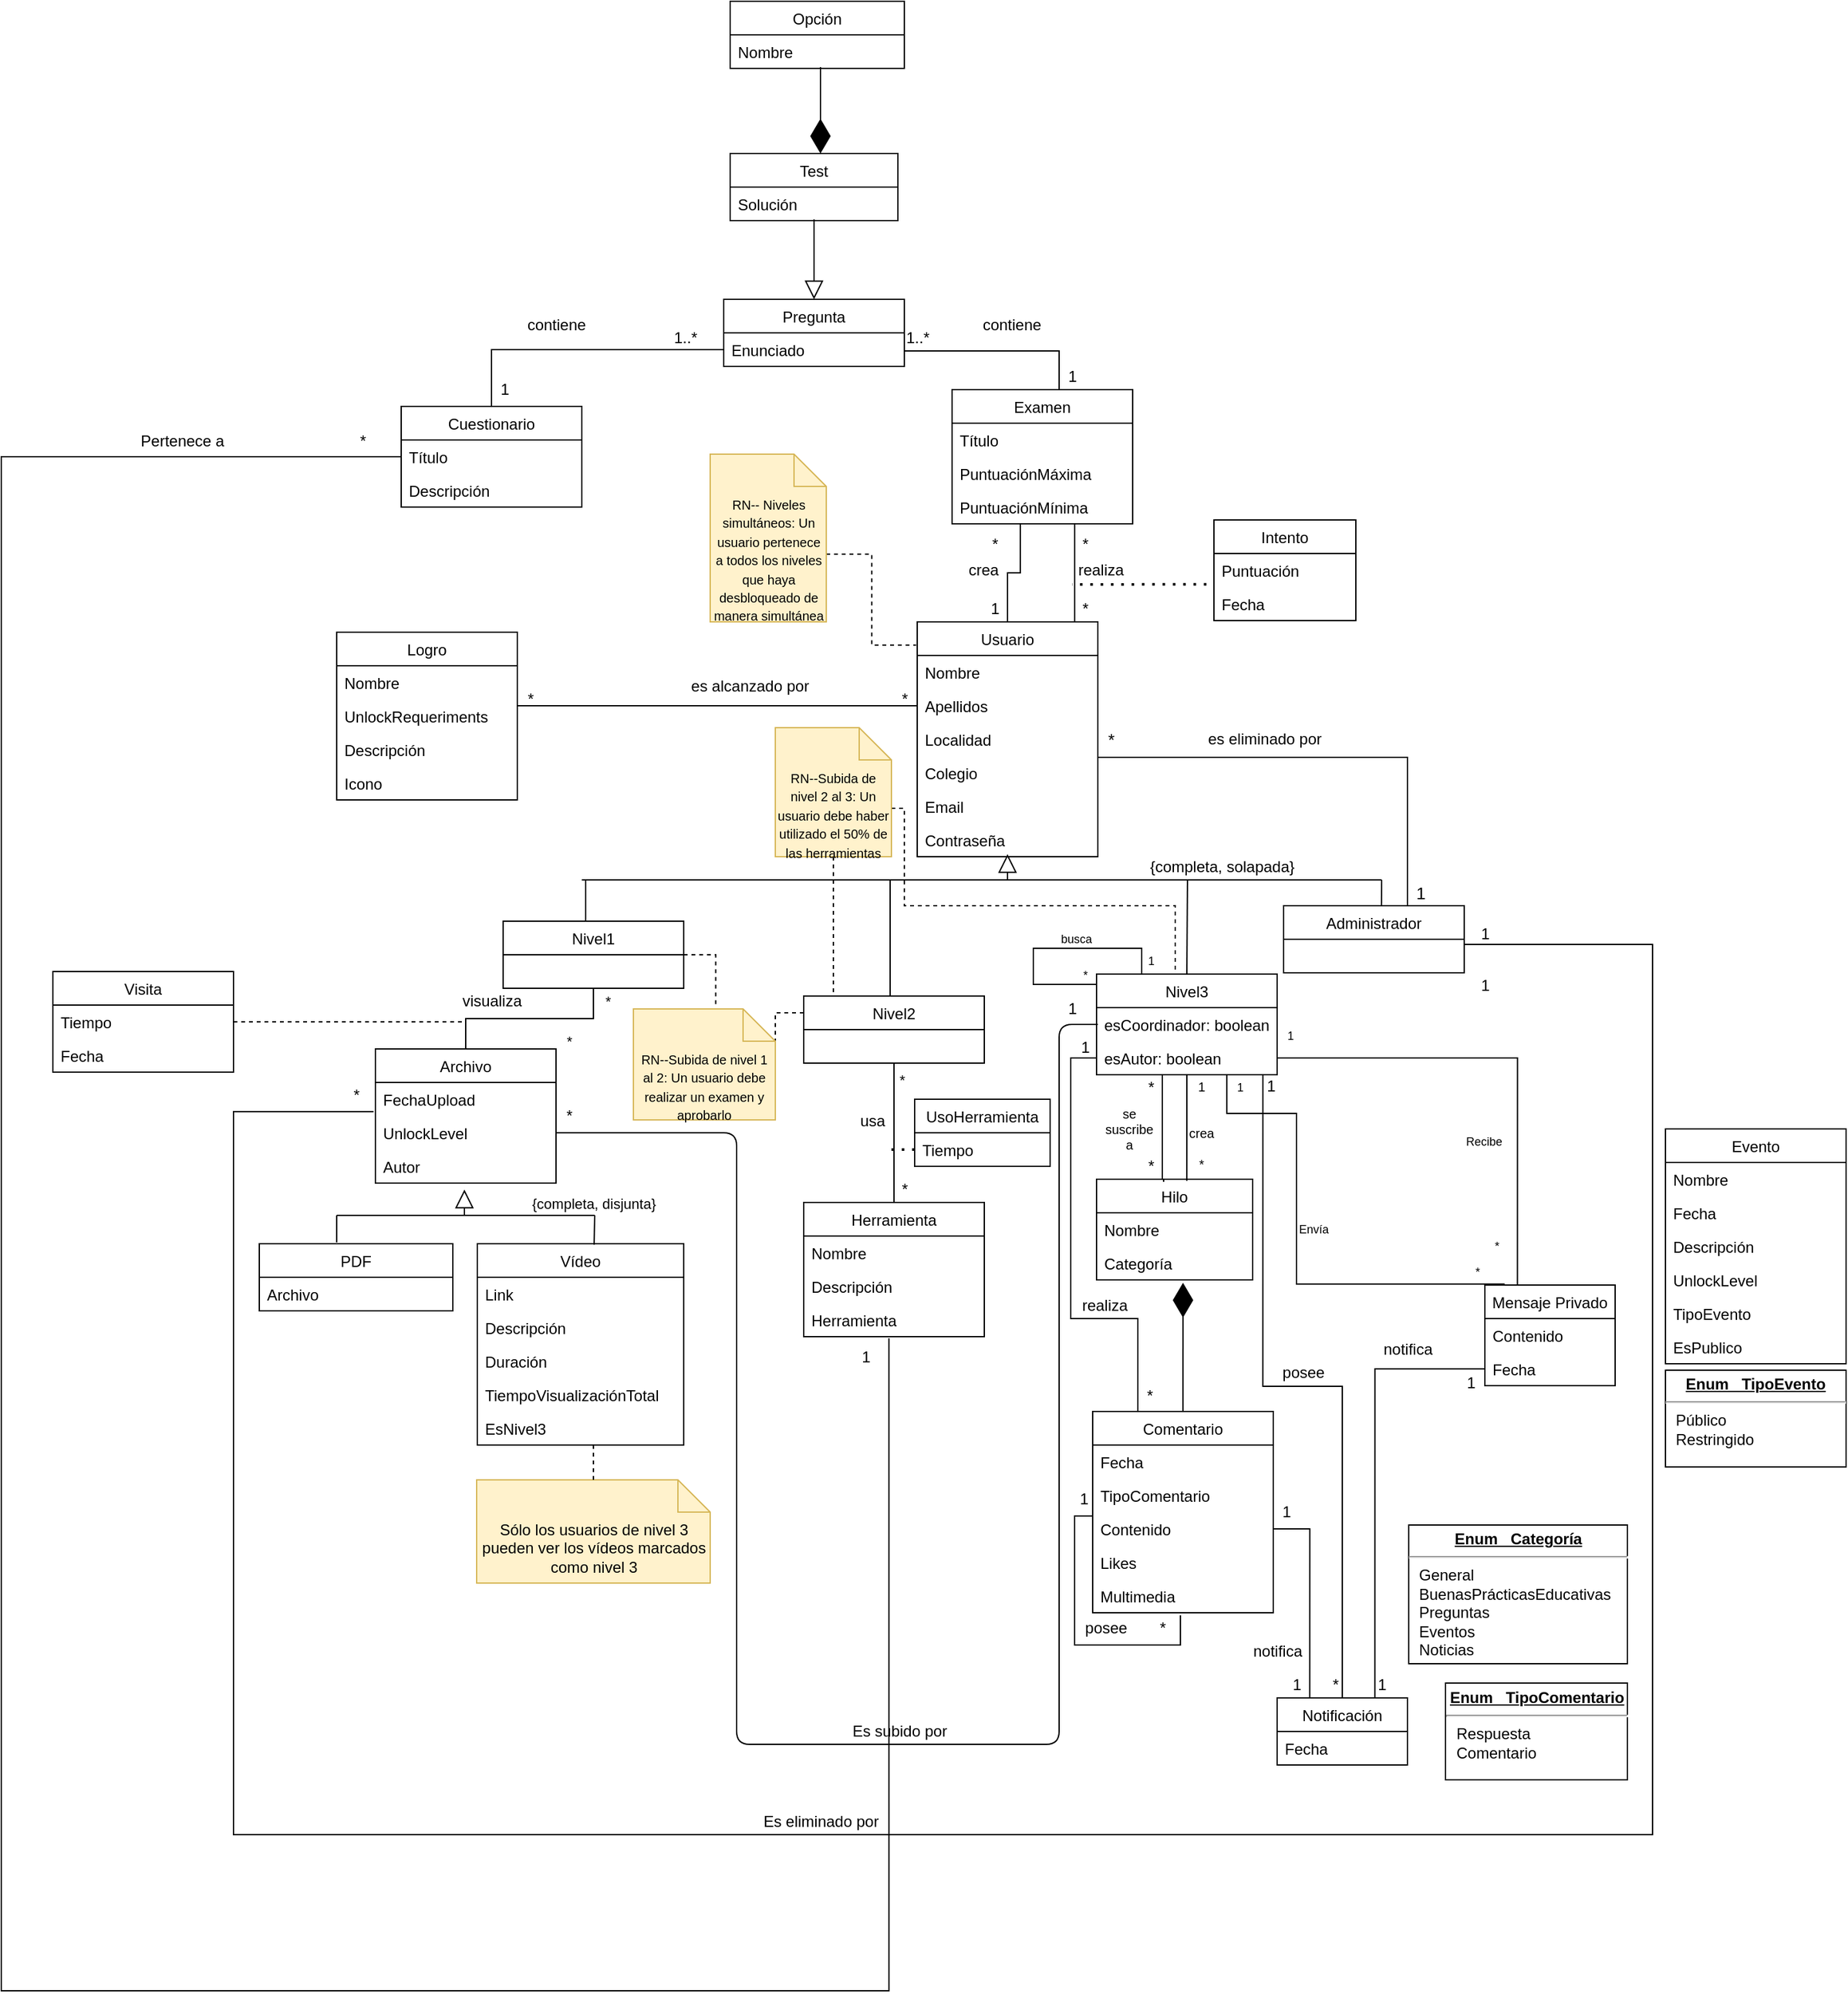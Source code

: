 <mxfile version="13.10.6" type="device" pages="2"><diagram id="NPRUOryit4CZUZ8ujwZD" name="Page-1"><mxGraphModel dx="1617" dy="1659" grid="1" gridSize="10" guides="1" tooltips="1" connect="1" arrows="1" fold="1" page="1" pageScale="1" pageWidth="827" pageHeight="1169" math="0" shadow="0"><root><mxCell id="0"/><mxCell id="1" parent="0"/><mxCell id="HAwCsRzmnG5At8Q9Lq3o-103" style="edgeStyle=orthogonalEdgeStyle;rounded=0;orthogonalLoop=1;jettySize=auto;html=1;entryX=0.679;entryY=1.011;entryDx=0;entryDy=0;entryPerimeter=0;endArrow=none;endFill=0;" parent="1" source="HAwCsRzmnG5At8Q9Lq3o-1" target="HAwCsRzmnG5At8Q9Lq3o-31" edge="1"><mxGeometry relative="1" as="geometry"><Array as="points"><mxPoint x="212" y="270"/><mxPoint x="212" y="270"/></Array></mxGeometry></mxCell><mxCell id="HAwCsRzmnG5At8Q9Lq3o-123" style="edgeStyle=orthogonalEdgeStyle;rounded=0;orthogonalLoop=1;jettySize=auto;html=1;entryX=0.378;entryY=0.995;entryDx=0;entryDy=0;entryPerimeter=0;endArrow=none;endFill=0;" parent="1" source="HAwCsRzmnG5At8Q9Lq3o-1" target="HAwCsRzmnG5At8Q9Lq3o-31" edge="1"><mxGeometry relative="1" as="geometry"/></mxCell><mxCell id="HAwCsRzmnG5At8Q9Lq3o-1" value="Usuario" style="swimlane;fontStyle=0;childLayout=stackLayout;horizontal=1;startSize=26;fillColor=none;horizontalStack=0;resizeParent=1;resizeParentMax=0;resizeLast=0;collapsible=1;marginBottom=0;" parent="1" vertex="1"><mxGeometry x="90" y="270" width="140" height="182" as="geometry"/></mxCell><mxCell id="HAwCsRzmnG5At8Q9Lq3o-2" value="Nombre" style="text;strokeColor=none;fillColor=none;align=left;verticalAlign=top;spacingLeft=4;spacingRight=4;overflow=hidden;rotatable=0;points=[[0,0.5],[1,0.5]];portConstraint=eastwest;" parent="HAwCsRzmnG5At8Q9Lq3o-1" vertex="1"><mxGeometry y="26" width="140" height="26" as="geometry"/></mxCell><mxCell id="HAwCsRzmnG5At8Q9Lq3o-3" value="Apellidos" style="text;strokeColor=none;fillColor=none;align=left;verticalAlign=top;spacingLeft=4;spacingRight=4;overflow=hidden;rotatable=0;points=[[0,0.5],[1,0.5]];portConstraint=eastwest;" parent="HAwCsRzmnG5At8Q9Lq3o-1" vertex="1"><mxGeometry y="52" width="140" height="26" as="geometry"/></mxCell><mxCell id="HAwCsRzmnG5At8Q9Lq3o-4" value="Localidad" style="text;strokeColor=none;fillColor=none;align=left;verticalAlign=top;spacingLeft=4;spacingRight=4;overflow=hidden;rotatable=0;points=[[0,0.5],[1,0.5]];portConstraint=eastwest;" parent="HAwCsRzmnG5At8Q9Lq3o-1" vertex="1"><mxGeometry y="78" width="140" height="26" as="geometry"/></mxCell><mxCell id="HAwCsRzmnG5At8Q9Lq3o-33" value="Colegio" style="text;strokeColor=none;fillColor=none;align=left;verticalAlign=top;spacingLeft=4;spacingRight=4;overflow=hidden;rotatable=0;points=[[0,0.5],[1,0.5]];portConstraint=eastwest;" parent="HAwCsRzmnG5At8Q9Lq3o-1" vertex="1"><mxGeometry y="104" width="140" height="26" as="geometry"/></mxCell><mxCell id="OVoRlJXjBz-Goxrx0esR-1" value="Email" style="text;strokeColor=none;fillColor=none;align=left;verticalAlign=top;spacingLeft=4;spacingRight=4;overflow=hidden;rotatable=0;points=[[0,0.5],[1,0.5]];portConstraint=eastwest;" parent="HAwCsRzmnG5At8Q9Lq3o-1" vertex="1"><mxGeometry y="130" width="140" height="26" as="geometry"/></mxCell><mxCell id="OVoRlJXjBz-Goxrx0esR-2" value="Contraseña" style="text;strokeColor=none;fillColor=none;align=left;verticalAlign=top;spacingLeft=4;spacingRight=4;overflow=hidden;rotatable=0;points=[[0,0.5],[1,0.5]];portConstraint=eastwest;" parent="HAwCsRzmnG5At8Q9Lq3o-1" vertex="1"><mxGeometry y="156" width="140" height="26" as="geometry"/></mxCell><mxCell id="HAwCsRzmnG5At8Q9Lq3o-5" value="PDF" style="swimlane;fontStyle=0;childLayout=stackLayout;horizontal=1;startSize=26;fillColor=none;horizontalStack=0;resizeParent=1;resizeParentMax=0;resizeLast=0;collapsible=1;marginBottom=0;" parent="1" vertex="1"><mxGeometry x="-420" y="752" width="150" height="52" as="geometry"/></mxCell><mxCell id="HAwCsRzmnG5At8Q9Lq3o-6" value="Archivo" style="text;strokeColor=none;fillColor=none;align=left;verticalAlign=top;spacingLeft=4;spacingRight=4;overflow=hidden;rotatable=0;points=[[0,0.5],[1,0.5]];portConstraint=eastwest;" parent="HAwCsRzmnG5At8Q9Lq3o-5" vertex="1"><mxGeometry y="26" width="150" height="26" as="geometry"/></mxCell><mxCell id="HAwCsRzmnG5At8Q9Lq3o-9" value="Vídeo" style="swimlane;fontStyle=0;childLayout=stackLayout;horizontal=1;startSize=26;fillColor=none;horizontalStack=0;resizeParent=1;resizeParentMax=0;resizeLast=0;collapsible=1;marginBottom=0;" parent="1" vertex="1"><mxGeometry x="-251" y="752" width="160" height="156" as="geometry"><mxRectangle x="370" y="210" width="60" height="26" as="alternateBounds"/></mxGeometry></mxCell><mxCell id="HAwCsRzmnG5At8Q9Lq3o-10" value="Link" style="text;strokeColor=none;fillColor=none;align=left;verticalAlign=top;spacingLeft=4;spacingRight=4;overflow=hidden;rotatable=0;points=[[0,0.5],[1,0.5]];portConstraint=eastwest;" parent="HAwCsRzmnG5At8Q9Lq3o-9" vertex="1"><mxGeometry y="26" width="160" height="26" as="geometry"/></mxCell><mxCell id="HAwCsRzmnG5At8Q9Lq3o-38" value="Descripción" style="text;strokeColor=none;fillColor=none;align=left;verticalAlign=top;spacingLeft=4;spacingRight=4;overflow=hidden;rotatable=0;points=[[0,0.5],[1,0.5]];portConstraint=eastwest;" parent="HAwCsRzmnG5At8Q9Lq3o-9" vertex="1"><mxGeometry y="52" width="160" height="26" as="geometry"/></mxCell><mxCell id="HAwCsRzmnG5At8Q9Lq3o-39" value="Duración" style="text;strokeColor=none;fillColor=none;align=left;verticalAlign=top;spacingLeft=4;spacingRight=4;overflow=hidden;rotatable=0;points=[[0,0.5],[1,0.5]];portConstraint=eastwest;" parent="HAwCsRzmnG5At8Q9Lq3o-9" vertex="1"><mxGeometry y="78" width="160" height="26" as="geometry"/></mxCell><mxCell id="HAwCsRzmnG5At8Q9Lq3o-41" value="TiempoVisualizaciónTotal" style="text;strokeColor=none;fillColor=none;align=left;verticalAlign=top;spacingLeft=4;spacingRight=4;overflow=hidden;rotatable=0;points=[[0,0.5],[1,0.5]];portConstraint=eastwest;" parent="HAwCsRzmnG5At8Q9Lq3o-9" vertex="1"><mxGeometry y="104" width="160" height="26" as="geometry"/></mxCell><mxCell id="HGvDHs405SnKZL4kM6b5-61" value="EsNivel3" style="text;strokeColor=none;fillColor=none;align=left;verticalAlign=top;spacingLeft=4;spacingRight=4;overflow=hidden;rotatable=0;points=[[0,0.5],[1,0.5]];portConstraint=eastwest;" parent="HAwCsRzmnG5At8Q9Lq3o-9" vertex="1"><mxGeometry y="130" width="160" height="26" as="geometry"/></mxCell><mxCell id="HGvDHs405SnKZL4kM6b5-21" style="edgeStyle=orthogonalEdgeStyle;rounded=0;orthogonalLoop=1;jettySize=auto;html=1;endArrow=none;endFill=0;" parent="1" source="HAwCsRzmnG5At8Q9Lq3o-13" edge="1"><mxGeometry relative="1" as="geometry"><mxPoint x="200" y="90" as="targetPoint"/><Array as="points"><mxPoint x="200" y="60"/></Array></mxGeometry></mxCell><mxCell id="HAwCsRzmnG5At8Q9Lq3o-13" value="Pregunta" style="swimlane;fontStyle=0;childLayout=stackLayout;horizontal=1;startSize=26;fillColor=none;horizontalStack=0;resizeParent=1;resizeParentMax=0;resizeLast=0;collapsible=1;marginBottom=0;" parent="1" vertex="1"><mxGeometry x="-60" y="20" width="140" height="52" as="geometry"/></mxCell><mxCell id="HAwCsRzmnG5At8Q9Lq3o-14" value="Enunciado" style="text;strokeColor=none;fillColor=none;align=left;verticalAlign=top;spacingLeft=4;spacingRight=4;overflow=hidden;rotatable=0;points=[[0,0.5],[1,0.5]];portConstraint=eastwest;" parent="HAwCsRzmnG5At8Q9Lq3o-13" vertex="1"><mxGeometry y="26" width="140" height="26" as="geometry"/></mxCell><mxCell id="HAwCsRzmnG5At8Q9Lq3o-17" value="Hilo" style="swimlane;fontStyle=0;childLayout=stackLayout;horizontal=1;startSize=26;horizontalStack=0;resizeParent=1;resizeParentMax=0;resizeLast=0;collapsible=1;marginBottom=0;fillColor=none;" parent="1" vertex="1"><mxGeometry x="229" y="702" width="121" height="78" as="geometry"/></mxCell><mxCell id="HAwCsRzmnG5At8Q9Lq3o-18" value="Nombre" style="text;strokeColor=none;fillColor=none;align=left;verticalAlign=top;spacingLeft=4;spacingRight=4;overflow=hidden;rotatable=0;points=[[0,0.5],[1,0.5]];portConstraint=eastwest;" parent="HAwCsRzmnG5At8Q9Lq3o-17" vertex="1"><mxGeometry y="26" width="121" height="26" as="geometry"/></mxCell><mxCell id="HGvDHs405SnKZL4kM6b5-51" value="Categoría&#10;" style="text;strokeColor=none;fillColor=none;align=left;verticalAlign=top;spacingLeft=4;spacingRight=4;overflow=hidden;rotatable=0;points=[[0,0.5],[1,0.5]];portConstraint=eastwest;" parent="HAwCsRzmnG5At8Q9Lq3o-17" vertex="1"><mxGeometry y="52" width="121" height="26" as="geometry"/></mxCell><mxCell id="HAwCsRzmnG5At8Q9Lq3o-25" value="Comentario" style="swimlane;fontStyle=0;childLayout=stackLayout;horizontal=1;startSize=26;fillColor=none;horizontalStack=0;resizeParent=1;resizeParentMax=0;resizeLast=0;collapsible=1;marginBottom=0;" parent="1" vertex="1"><mxGeometry x="226" y="882" width="140" height="156" as="geometry"/></mxCell><mxCell id="HAwCsRzmnG5At8Q9Lq3o-26" value="Fecha" style="text;strokeColor=none;fillColor=none;align=left;verticalAlign=top;spacingLeft=4;spacingRight=4;overflow=hidden;rotatable=0;points=[[0,0.5],[1,0.5]];portConstraint=eastwest;" parent="HAwCsRzmnG5At8Q9Lq3o-25" vertex="1"><mxGeometry y="26" width="140" height="26" as="geometry"/></mxCell><mxCell id="HAwCsRzmnG5At8Q9Lq3o-27" value="TipoComentario" style="text;strokeColor=none;fillColor=none;align=left;verticalAlign=top;spacingLeft=4;spacingRight=4;overflow=hidden;rotatable=0;points=[[0,0.5],[1,0.5]];portConstraint=eastwest;" parent="HAwCsRzmnG5At8Q9Lq3o-25" vertex="1"><mxGeometry y="52" width="140" height="26" as="geometry"/></mxCell><mxCell id="HAwCsRzmnG5At8Q9Lq3o-28" value="Contenido" style="text;strokeColor=none;fillColor=none;align=left;verticalAlign=top;spacingLeft=4;spacingRight=4;overflow=hidden;rotatable=0;points=[[0,0.5],[1,0.5]];portConstraint=eastwest;" parent="HAwCsRzmnG5At8Q9Lq3o-25" vertex="1"><mxGeometry y="78" width="140" height="26" as="geometry"/></mxCell><mxCell id="HAwCsRzmnG5At8Q9Lq3o-44" value="Likes" style="text;strokeColor=none;fillColor=none;align=left;verticalAlign=top;spacingLeft=4;spacingRight=4;overflow=hidden;rotatable=0;points=[[0,0.5],[1,0.5]];portConstraint=eastwest;" parent="HAwCsRzmnG5At8Q9Lq3o-25" vertex="1"><mxGeometry y="104" width="140" height="26" as="geometry"/></mxCell><mxCell id="HGvDHs405SnKZL4kM6b5-1" style="edgeStyle=orthogonalEdgeStyle;rounded=0;orthogonalLoop=1;jettySize=auto;html=1;exitX=0;exitY=0.5;exitDx=0;exitDy=0;endArrow=none;endFill=0;" parent="HAwCsRzmnG5At8Q9Lq3o-25" source="HAwCsRzmnG5At8Q9Lq3o-27" edge="1"><mxGeometry relative="1" as="geometry"><mxPoint x="68" y="158" as="targetPoint"/><Array as="points"><mxPoint y="81"/><mxPoint x="-14" y="81"/><mxPoint x="-14" y="181"/><mxPoint x="68" y="181"/></Array></mxGeometry></mxCell><mxCell id="HGvDHs405SnKZL4kM6b5-57" value="Multimedia" style="text;strokeColor=none;fillColor=none;align=left;verticalAlign=top;spacingLeft=4;spacingRight=4;overflow=hidden;rotatable=0;points=[[0,0.5],[1,0.5]];portConstraint=eastwest;" parent="HAwCsRzmnG5At8Q9Lq3o-25" vertex="1"><mxGeometry y="130" width="140" height="26" as="geometry"/></mxCell><mxCell id="HAwCsRzmnG5At8Q9Lq3o-29" value="Examen" style="swimlane;fontStyle=0;childLayout=stackLayout;horizontal=1;startSize=26;fillColor=none;horizontalStack=0;resizeParent=1;resizeParentMax=0;resizeLast=0;collapsible=1;marginBottom=0;" parent="1" vertex="1"><mxGeometry x="117" y="90" width="140" height="104" as="geometry"/></mxCell><mxCell id="HAwCsRzmnG5At8Q9Lq3o-46" value="Título" style="text;strokeColor=none;fillColor=none;align=left;verticalAlign=top;spacingLeft=4;spacingRight=4;overflow=hidden;rotatable=0;points=[[0,0.5],[1,0.5]];portConstraint=eastwest;" parent="HAwCsRzmnG5At8Q9Lq3o-29" vertex="1"><mxGeometry y="26" width="140" height="26" as="geometry"/></mxCell><mxCell id="HAwCsRzmnG5At8Q9Lq3o-30" value="PuntuaciónMáxima" style="text;strokeColor=none;fillColor=none;align=left;verticalAlign=top;spacingLeft=4;spacingRight=4;overflow=hidden;rotatable=0;points=[[0,0.5],[1,0.5]];portConstraint=eastwest;" parent="HAwCsRzmnG5At8Q9Lq3o-29" vertex="1"><mxGeometry y="52" width="140" height="26" as="geometry"/></mxCell><mxCell id="HAwCsRzmnG5At8Q9Lq3o-31" value="PuntuaciónMínima" style="text;strokeColor=none;fillColor=none;align=left;verticalAlign=top;spacingLeft=4;spacingRight=4;overflow=hidden;rotatable=0;points=[[0,0.5],[1,0.5]];portConstraint=eastwest;" parent="HAwCsRzmnG5At8Q9Lq3o-29" vertex="1"><mxGeometry y="78" width="140" height="26" as="geometry"/></mxCell><mxCell id="oahnnhhMwVlarxf-Fwli-42" style="edgeStyle=orthogonalEdgeStyle;rounded=0;orthogonalLoop=1;jettySize=auto;html=1;startArrow=none;startFill=0;endArrow=none;endFill=0;fontSize=11;dashed=1;" parent="1" source="HAwCsRzmnG5At8Q9Lq3o-70" edge="1"><mxGeometry relative="1" as="geometry"><mxPoint x="-260.0" y="580" as="targetPoint"/></mxGeometry></mxCell><mxCell id="HAwCsRzmnG5At8Q9Lq3o-70" value="Visita" style="swimlane;fontStyle=0;childLayout=stackLayout;horizontal=1;startSize=26;fillColor=none;horizontalStack=0;resizeParent=1;resizeParentMax=0;resizeLast=0;collapsible=1;marginBottom=0;" parent="1" vertex="1"><mxGeometry x="-580" y="541" width="140" height="78" as="geometry"/></mxCell><mxCell id="HAwCsRzmnG5At8Q9Lq3o-71" value="Tiempo" style="text;strokeColor=none;fillColor=none;align=left;verticalAlign=top;spacingLeft=4;spacingRight=4;overflow=hidden;rotatable=0;points=[[0,0.5],[1,0.5]];portConstraint=eastwest;" parent="HAwCsRzmnG5At8Q9Lq3o-70" vertex="1"><mxGeometry y="26" width="140" height="26" as="geometry"/></mxCell><mxCell id="HAwCsRzmnG5At8Q9Lq3o-72" value="Fecha" style="text;strokeColor=none;fillColor=none;align=left;verticalAlign=top;spacingLeft=4;spacingRight=4;overflow=hidden;rotatable=0;points=[[0,0.5],[1,0.5]];portConstraint=eastwest;" parent="HAwCsRzmnG5At8Q9Lq3o-70" vertex="1"><mxGeometry y="52" width="140" height="26" as="geometry"/></mxCell><mxCell id="HAwCsRzmnG5At8Q9Lq3o-121" value="realiza" style="text;html=1;align=center;verticalAlign=middle;resizable=0;points=[];autosize=1;" parent="1" vertex="1"><mxGeometry x="207" y="220" width="50" height="20" as="geometry"/></mxCell><mxCell id="HAwCsRzmnG5At8Q9Lq3o-124" value="crea" style="text;html=1;align=center;verticalAlign=middle;resizable=0;points=[];autosize=1;" parent="1" vertex="1"><mxGeometry x="120.5" y="220" width="40" height="20" as="geometry"/></mxCell><mxCell id="HAwCsRzmnG5At8Q9Lq3o-125" value="*" style="text;html=1;align=center;verticalAlign=middle;resizable=0;points=[];autosize=1;" parent="1" vertex="1"><mxGeometry x="140" y="200" width="20" height="20" as="geometry"/></mxCell><mxCell id="HAwCsRzmnG5At8Q9Lq3o-127" value="*" style="text;html=1;align=center;verticalAlign=middle;resizable=0;points=[];autosize=1;" parent="1" vertex="1"><mxGeometry x="210" y="200" width="20" height="20" as="geometry"/></mxCell><mxCell id="HAwCsRzmnG5At8Q9Lq3o-128" value="*" style="text;html=1;align=center;verticalAlign=middle;resizable=0;points=[];autosize=1;" parent="1" vertex="1"><mxGeometry x="210" y="250" width="20" height="20" as="geometry"/></mxCell><mxCell id="HAwCsRzmnG5At8Q9Lq3o-129" value="" style="endArrow=none;dashed=1;html=1;dashPattern=1 3;strokeWidth=2;exitX=-0.053;exitY=-0.082;exitDx=0;exitDy=0;exitPerimeter=0;" parent="1" source="HAwCsRzmnG5At8Q9Lq3o-132" edge="1"><mxGeometry width="50" height="50" relative="1" as="geometry"><mxPoint x="220" y="250" as="sourcePoint"/><mxPoint x="210" y="241" as="targetPoint"/></mxGeometry></mxCell><mxCell id="HAwCsRzmnG5At8Q9Lq3o-130" value="Intento" style="swimlane;fontStyle=0;childLayout=stackLayout;horizontal=1;startSize=26;fillColor=none;horizontalStack=0;resizeParent=1;resizeParentMax=0;resizeLast=0;collapsible=1;marginBottom=0;" parent="1" vertex="1"><mxGeometry x="320" y="191" width="110" height="78" as="geometry"/></mxCell><mxCell id="HAwCsRzmnG5At8Q9Lq3o-131" value="Puntuación" style="text;strokeColor=none;fillColor=none;align=left;verticalAlign=top;spacingLeft=4;spacingRight=4;overflow=hidden;rotatable=0;points=[[0,0.5],[1,0.5]];portConstraint=eastwest;" parent="HAwCsRzmnG5At8Q9Lq3o-130" vertex="1"><mxGeometry y="26" width="110" height="26" as="geometry"/></mxCell><mxCell id="HAwCsRzmnG5At8Q9Lq3o-132" value="Fecha" style="text;strokeColor=none;fillColor=none;align=left;verticalAlign=top;spacingLeft=4;spacingRight=4;overflow=hidden;rotatable=0;points=[[0,0.5],[1,0.5]];portConstraint=eastwest;" parent="HAwCsRzmnG5At8Q9Lq3o-130" vertex="1"><mxGeometry y="52" width="110" height="26" as="geometry"/></mxCell><mxCell id="HAwCsRzmnG5At8Q9Lq3o-142" value="&lt;p style=&quot;margin: 0px ; margin-top: 4px ; text-align: center ; text-decoration: underline&quot;&gt;&lt;b&gt;Enum&amp;nbsp; &amp;nbsp;TipoComentario&lt;/b&gt;&lt;/p&gt;&lt;hr&gt;&lt;p style=&quot;margin: 0px ; margin-left: 8px&quot;&gt;Respuesta&lt;br&gt;Comentario&lt;br&gt;&lt;/p&gt;" style="verticalAlign=top;align=left;overflow=fill;fontSize=12;fontFamily=Helvetica;html=1;" parent="1" vertex="1"><mxGeometry x="499.5" y="1092.5" width="141" height="75" as="geometry"/></mxCell><mxCell id="nP3SbV2Lm87X_TbmoG6O-54" style="edgeStyle=orthogonalEdgeStyle;rounded=0;orthogonalLoop=1;jettySize=auto;html=1;entryX=0;entryY=0.5;entryDx=0;entryDy=0;startArrow=none;startFill=0;endArrow=none;endFill=0;" parent="1" source="HAwCsRzmnG5At8Q9Lq3o-148" target="HAwCsRzmnG5At8Q9Lq3o-3" edge="1"><mxGeometry relative="1" as="geometry"><Array as="points"><mxPoint x="-160" y="335"/><mxPoint x="-160" y="335"/></Array></mxGeometry></mxCell><mxCell id="HAwCsRzmnG5At8Q9Lq3o-148" value="Logro" style="swimlane;fontStyle=0;childLayout=stackLayout;horizontal=1;startSize=26;fillColor=none;horizontalStack=0;resizeParent=1;resizeParentMax=0;resizeLast=0;collapsible=1;marginBottom=0;" parent="1" vertex="1"><mxGeometry x="-360" y="278" width="140" height="130" as="geometry"/></mxCell><mxCell id="HAwCsRzmnG5At8Q9Lq3o-149" value="Nombre" style="text;strokeColor=none;fillColor=none;align=left;verticalAlign=top;spacingLeft=4;spacingRight=4;overflow=hidden;rotatable=0;points=[[0,0.5],[1,0.5]];portConstraint=eastwest;" parent="HAwCsRzmnG5At8Q9Lq3o-148" vertex="1"><mxGeometry y="26" width="140" height="26" as="geometry"/></mxCell><mxCell id="HAwCsRzmnG5At8Q9Lq3o-150" value="UnlockRequeriments" style="text;strokeColor=none;fillColor=none;align=left;verticalAlign=top;spacingLeft=4;spacingRight=4;overflow=hidden;rotatable=0;points=[[0,0.5],[1,0.5]];portConstraint=eastwest;" parent="HAwCsRzmnG5At8Q9Lq3o-148" vertex="1"><mxGeometry y="52" width="140" height="26" as="geometry"/></mxCell><mxCell id="HAwCsRzmnG5At8Q9Lq3o-151" value="Descripción" style="text;strokeColor=none;fillColor=none;align=left;verticalAlign=top;spacingLeft=4;spacingRight=4;overflow=hidden;rotatable=0;points=[[0,0.5],[1,0.5]];portConstraint=eastwest;" parent="HAwCsRzmnG5At8Q9Lq3o-148" vertex="1"><mxGeometry y="78" width="140" height="26" as="geometry"/></mxCell><mxCell id="HAwCsRzmnG5At8Q9Lq3o-152" value="Icono" style="text;strokeColor=none;fillColor=none;align=left;verticalAlign=top;spacingLeft=4;spacingRight=4;overflow=hidden;rotatable=0;points=[[0,0.5],[1,0.5]];portConstraint=eastwest;" parent="HAwCsRzmnG5At8Q9Lq3o-148" vertex="1"><mxGeometry y="104" width="140" height="26" as="geometry"/></mxCell><mxCell id="nP3SbV2Lm87X_TbmoG6O-50" style="edgeStyle=orthogonalEdgeStyle;rounded=0;orthogonalLoop=1;jettySize=auto;html=1;exitX=0.5;exitY=1;exitDx=0;exitDy=0;startArrow=none;startFill=0;endArrow=none;endFill=0;" parent="1" source="nP3SbV2Lm87X_TbmoG6O-13" edge="1"><mxGeometry relative="1" as="geometry"><mxPoint x="281" y="704" as="targetPoint"/><Array as="points"><mxPoint x="280" y="621"/><mxPoint x="280" y="702"/><mxPoint x="281" y="702"/></Array></mxGeometry></mxCell><mxCell id="oahnnhhMwVlarxf-Fwli-10" style="edgeStyle=orthogonalEdgeStyle;rounded=0;orthogonalLoop=1;jettySize=auto;html=1;startArrow=none;startFill=0;entryX=0.152;entryY=-0.01;entryDx=0;entryDy=0;entryPerimeter=0;endArrow=none;endFill=0;" parent="1" source="nP3SbV2Lm87X_TbmoG6O-13" target="oahnnhhMwVlarxf-Fwli-4" edge="1"><mxGeometry relative="1" as="geometry"><mxPoint x="370" y="830" as="targetPoint"/><Array as="points"><mxPoint x="330" y="651"/><mxPoint x="384" y="651"/></Array></mxGeometry></mxCell><mxCell id="oahnnhhMwVlarxf-Fwli-19" style="edgeStyle=orthogonalEdgeStyle;rounded=0;orthogonalLoop=1;jettySize=auto;html=1;exitX=0.25;exitY=0;exitDx=0;exitDy=0;startArrow=none;startFill=0;endArrow=none;endFill=0;fontSize=9;" parent="1" source="nP3SbV2Lm87X_TbmoG6O-13" target="nP3SbV2Lm87X_TbmoG6O-13" edge="1"><mxGeometry relative="1" as="geometry"><mxPoint x="190" y="560" as="targetPoint"/><Array as="points"><mxPoint x="264" y="523"/><mxPoint x="180" y="523"/><mxPoint x="180" y="551"/></Array></mxGeometry></mxCell><mxCell id="oahnnhhMwVlarxf-Fwli-23" style="edgeStyle=orthogonalEdgeStyle;rounded=0;orthogonalLoop=1;jettySize=auto;html=1;entryX=0.578;entryY=0.016;entryDx=0;entryDy=0;entryPerimeter=0;startArrow=none;startFill=0;endArrow=none;endFill=0;fontSize=10;" parent="1" source="nP3SbV2Lm87X_TbmoG6O-13" target="HAwCsRzmnG5At8Q9Lq3o-17" edge="1"><mxGeometry relative="1" as="geometry"/></mxCell><mxCell id="nP3SbV2Lm87X_TbmoG6O-13" value="Nivel3" style="swimlane;fontStyle=0;childLayout=stackLayout;horizontal=1;startSize=26;fillColor=none;horizontalStack=0;resizeParent=1;resizeParentMax=0;resizeLast=0;collapsible=1;marginBottom=0;" parent="1" vertex="1"><mxGeometry x="229" y="543" width="140" height="78" as="geometry"/></mxCell><mxCell id="nP3SbV2Lm87X_TbmoG6O-53" value="esCoordinador: boolean" style="text;strokeColor=none;fillColor=none;align=left;verticalAlign=top;spacingLeft=4;spacingRight=4;overflow=hidden;rotatable=0;points=[[0,0.5],[1,0.5]];portConstraint=eastwest;" parent="nP3SbV2Lm87X_TbmoG6O-13" vertex="1"><mxGeometry y="26" width="140" height="26" as="geometry"/></mxCell><mxCell id="384uaaL_V9VqnJbxcpKX-2" value="esAutor: boolean" style="text;strokeColor=none;fillColor=none;align=left;verticalAlign=top;spacingLeft=4;spacingRight=4;overflow=hidden;rotatable=0;points=[[0,0.5],[1,0.5]];portConstraint=eastwest;" parent="nP3SbV2Lm87X_TbmoG6O-13" vertex="1"><mxGeometry y="52" width="140" height="26" as="geometry"/></mxCell><mxCell id="nP3SbV2Lm87X_TbmoG6O-107" style="edgeStyle=orthogonalEdgeStyle;rounded=0;orthogonalLoop=1;jettySize=auto;html=1;startArrow=none;startFill=0;endArrow=none;endFill=0;entryX=1;entryY=0.5;entryDx=0;entryDy=0;" parent="1" source="nP3SbV2Lm87X_TbmoG6O-17" target="HAwCsRzmnG5At8Q9Lq3o-3" edge="1"><mxGeometry relative="1" as="geometry"><mxPoint x="530" y="330" as="targetPoint"/><Array as="points"><mxPoint x="470" y="375"/></Array></mxGeometry></mxCell><mxCell id="nP3SbV2Lm87X_TbmoG6O-110" value="*" style="edgeLabel;html=1;align=center;verticalAlign=middle;resizable=0;points=[];fontSize=13;" parent="nP3SbV2Lm87X_TbmoG6O-107" vertex="1" connectable="0"><mxGeometry x="0.904" y="-14" relative="1" as="geometry"><mxPoint x="-4" y="7" as="offset"/></mxGeometry></mxCell><mxCell id="OVoRlJXjBz-Goxrx0esR-15" style="edgeStyle=orthogonalEdgeStyle;rounded=0;orthogonalLoop=1;jettySize=auto;html=1;exitX=1;exitY=0.75;exitDx=0;exitDy=0;endArrow=none;endFill=0;entryX=-0.01;entryY=-0.129;entryDx=0;entryDy=0;entryPerimeter=0;" parent="1" source="nP3SbV2Lm87X_TbmoG6O-17" target="oahnnhhMwVlarxf-Fwli-29" edge="1"><mxGeometry relative="1" as="geometry"><mxPoint x="-460" y="650" as="targetPoint"/><Array as="points"><mxPoint x="514" y="520"/><mxPoint x="660" y="520"/><mxPoint x="660" y="1210"/><mxPoint x="-440" y="1210"/><mxPoint x="-440" y="650"/></Array></mxGeometry></mxCell><mxCell id="nP3SbV2Lm87X_TbmoG6O-17" value="Administrador" style="swimlane;fontStyle=0;childLayout=stackLayout;horizontal=1;startSize=26;fillColor=none;horizontalStack=0;resizeParent=1;resizeParentMax=0;resizeLast=0;collapsible=1;marginBottom=0;" parent="1" vertex="1"><mxGeometry x="374" y="490" width="140" height="52" as="geometry"/></mxCell><mxCell id="HAwCsRzmnG5At8Q9Lq3o-89" value="Evento" style="swimlane;fontStyle=0;childLayout=stackLayout;horizontal=1;startSize=26;fillColor=none;horizontalStack=0;resizeParent=1;resizeParentMax=0;resizeLast=0;collapsible=1;marginBottom=0;" parent="1" vertex="1"><mxGeometry x="670" y="663" width="140" height="182" as="geometry"/></mxCell><mxCell id="HAwCsRzmnG5At8Q9Lq3o-90" value="Nombre" style="text;strokeColor=none;fillColor=none;align=left;verticalAlign=top;spacingLeft=4;spacingRight=4;overflow=hidden;rotatable=0;points=[[0,0.5],[1,0.5]];portConstraint=eastwest;" parent="HAwCsRzmnG5At8Q9Lq3o-89" vertex="1"><mxGeometry y="26" width="140" height="26" as="geometry"/></mxCell><mxCell id="HAwCsRzmnG5At8Q9Lq3o-91" value="Fecha" style="text;strokeColor=none;fillColor=none;align=left;verticalAlign=top;spacingLeft=4;spacingRight=4;overflow=hidden;rotatable=0;points=[[0,0.5],[1,0.5]];portConstraint=eastwest;" parent="HAwCsRzmnG5At8Q9Lq3o-89" vertex="1"><mxGeometry y="52" width="140" height="26" as="geometry"/></mxCell><mxCell id="HAwCsRzmnG5At8Q9Lq3o-94" value="Descripción" style="text;strokeColor=none;fillColor=none;align=left;verticalAlign=top;spacingLeft=4;spacingRight=4;overflow=hidden;rotatable=0;points=[[0,0.5],[1,0.5]];portConstraint=eastwest;" parent="HAwCsRzmnG5At8Q9Lq3o-89" vertex="1"><mxGeometry y="78" width="140" height="26" as="geometry"/></mxCell><mxCell id="HAwCsRzmnG5At8Q9Lq3o-93" value="UnlockLevel" style="text;strokeColor=none;fillColor=none;align=left;verticalAlign=top;spacingLeft=4;spacingRight=4;overflow=hidden;rotatable=0;points=[[0,0.5],[1,0.5]];portConstraint=eastwest;" parent="HAwCsRzmnG5At8Q9Lq3o-89" vertex="1"><mxGeometry y="104" width="140" height="26" as="geometry"/></mxCell><mxCell id="HAwCsRzmnG5At8Q9Lq3o-92" value="TipoEvento" style="text;strokeColor=none;fillColor=none;align=left;verticalAlign=top;spacingLeft=4;spacingRight=4;overflow=hidden;rotatable=0;points=[[0,0.5],[1,0.5]];portConstraint=eastwest;" parent="HAwCsRzmnG5At8Q9Lq3o-89" vertex="1"><mxGeometry y="130" width="140" height="26" as="geometry"/></mxCell><mxCell id="HAwCsRzmnG5At8Q9Lq3o-102" value="EsPublico" style="text;strokeColor=none;fillColor=none;align=left;verticalAlign=top;spacingLeft=4;spacingRight=4;overflow=hidden;rotatable=0;points=[[0,0.5],[1,0.5]];portConstraint=eastwest;" parent="HAwCsRzmnG5At8Q9Lq3o-89" vertex="1"><mxGeometry y="156" width="140" height="26" as="geometry"/></mxCell><mxCell id="HAwCsRzmnG5At8Q9Lq3o-144" value="&lt;p style=&quot;margin: 0px ; margin-top: 4px ; text-align: center ; text-decoration: underline&quot;&gt;&lt;b&gt;Enum&amp;nbsp; &amp;nbsp;TipoEvento&lt;/b&gt;&lt;/p&gt;&lt;hr&gt;&lt;p style=&quot;margin: 0px ; margin-left: 8px&quot;&gt;Público&lt;br&gt;Restringido&lt;/p&gt;" style="verticalAlign=top;align=left;overflow=fill;fontSize=12;fontFamily=Helvetica;html=1;" parent="1" vertex="1"><mxGeometry x="670" y="850" width="140" height="75" as="geometry"/></mxCell><mxCell id="oahnnhhMwVlarxf-Fwli-31" style="edgeStyle=orthogonalEdgeStyle;rounded=0;orthogonalLoop=1;jettySize=auto;html=1;exitX=0.5;exitY=1;exitDx=0;exitDy=0;entryX=0.5;entryY=0;entryDx=0;entryDy=0;startArrow=none;startFill=0;endArrow=none;endFill=0;fontSize=12;" parent="1" source="nP3SbV2Lm87X_TbmoG6O-35" target="oahnnhhMwVlarxf-Fwli-27" edge="1"><mxGeometry relative="1" as="geometry"/></mxCell><mxCell id="HGvDHs405SnKZL4kM6b5-68" style="edgeStyle=orthogonalEdgeStyle;rounded=0;orthogonalLoop=1;jettySize=auto;html=1;exitX=1;exitY=0.5;exitDx=0;exitDy=0;entryX=0.58;entryY=-0.04;entryDx=0;entryDy=0;entryPerimeter=0;endArrow=none;endFill=0;dashed=1;" parent="1" source="nP3SbV2Lm87X_TbmoG6O-35" target="HGvDHs405SnKZL4kM6b5-67" edge="1"><mxGeometry relative="1" as="geometry"/></mxCell><mxCell id="nP3SbV2Lm87X_TbmoG6O-35" value="Nivel1" style="swimlane;fontStyle=0;childLayout=stackLayout;horizontal=1;startSize=26;fillColor=none;horizontalStack=0;resizeParent=1;resizeParentMax=0;resizeLast=0;collapsible=1;marginBottom=0;" parent="1" vertex="1"><mxGeometry x="-231" y="502" width="140" height="52" as="geometry"/></mxCell><mxCell id="HGvDHs405SnKZL4kM6b5-69" style="edgeStyle=orthogonalEdgeStyle;rounded=0;orthogonalLoop=1;jettySize=auto;html=1;exitX=0;exitY=0.25;exitDx=0;exitDy=0;entryX=0;entryY=0;entryDx=110;entryDy=25;entryPerimeter=0;dashed=1;endArrow=none;endFill=0;" parent="1" source="nP3SbV2Lm87X_TbmoG6O-39" target="HGvDHs405SnKZL4kM6b5-67" edge="1"><mxGeometry relative="1" as="geometry"/></mxCell><mxCell id="nP3SbV2Lm87X_TbmoG6O-39" value="Nivel2" style="swimlane;fontStyle=0;childLayout=stackLayout;horizontal=1;startSize=26;fillColor=none;horizontalStack=0;resizeParent=1;resizeParentMax=0;resizeLast=0;collapsible=1;marginBottom=0;" parent="1" vertex="1"><mxGeometry x="2" y="560" width="140" height="52" as="geometry"/></mxCell><mxCell id="nP3SbV2Lm87X_TbmoG6O-43" value="" style="endArrow=block;endFill=0;endSize=12;html=1;" parent="1" edge="1"><mxGeometry width="160" relative="1" as="geometry"><mxPoint x="160" y="470" as="sourcePoint"/><mxPoint x="160" y="450" as="targetPoint"/></mxGeometry></mxCell><mxCell id="nP3SbV2Lm87X_TbmoG6O-44" value="" style="endArrow=none;html=1;" parent="1" edge="1"><mxGeometry width="50" height="50" relative="1" as="geometry"><mxPoint x="-170" y="470" as="sourcePoint"/><mxPoint x="450" y="470" as="targetPoint"/></mxGeometry></mxCell><mxCell id="nP3SbV2Lm87X_TbmoG6O-45" value="" style="endArrow=none;html=1;exitX=0.5;exitY=0;exitDx=0;exitDy=0;" parent="1" edge="1"><mxGeometry width="50" height="50" relative="1" as="geometry"><mxPoint x="-167" y="502" as="sourcePoint"/><mxPoint x="-167" y="470" as="targetPoint"/></mxGeometry></mxCell><mxCell id="nP3SbV2Lm87X_TbmoG6O-46" value="" style="endArrow=none;html=1;exitX=0.542;exitY=0.002;exitDx=0;exitDy=0;exitPerimeter=0;" parent="1" source="nP3SbV2Lm87X_TbmoG6O-17" edge="1"><mxGeometry width="50" height="50" relative="1" as="geometry"><mxPoint x="400" y="520" as="sourcePoint"/><mxPoint x="450" y="470" as="targetPoint"/></mxGeometry></mxCell><mxCell id="nP3SbV2Lm87X_TbmoG6O-47" value="" style="endArrow=none;html=1;" parent="1" edge="1"><mxGeometry width="50" height="50" relative="1" as="geometry"><mxPoint x="69" y="560" as="sourcePoint"/><mxPoint x="69" y="470" as="targetPoint"/></mxGeometry></mxCell><mxCell id="nP3SbV2Lm87X_TbmoG6O-48" value="" style="endArrow=none;html=1;exitX=0.5;exitY=0;exitDx=0;exitDy=0;entryX=0.296;entryY=1.017;entryDx=0;entryDy=0;entryPerimeter=0;" parent="1" source="nP3SbV2Lm87X_TbmoG6O-13" target="nP3SbV2Lm87X_TbmoG6O-105" edge="1"><mxGeometry width="50" height="50" relative="1" as="geometry"><mxPoint x="240" y="560" as="sourcePoint"/><mxPoint x="260" y="470" as="targetPoint"/></mxGeometry></mxCell><mxCell id="nP3SbV2Lm87X_TbmoG6O-60" value="Herramienta" style="swimlane;fontStyle=0;childLayout=stackLayout;horizontal=1;startSize=26;fillColor=none;horizontalStack=0;resizeParent=1;resizeParentMax=0;resizeLast=0;collapsible=1;marginBottom=0;" parent="1" vertex="1"><mxGeometry x="2" y="720" width="140" height="104" as="geometry"/></mxCell><mxCell id="nP3SbV2Lm87X_TbmoG6O-61" value="Nombre" style="text;strokeColor=none;fillColor=none;align=left;verticalAlign=top;spacingLeft=4;spacingRight=4;overflow=hidden;rotatable=0;points=[[0,0.5],[1,0.5]];portConstraint=eastwest;" parent="nP3SbV2Lm87X_TbmoG6O-60" vertex="1"><mxGeometry y="26" width="140" height="26" as="geometry"/></mxCell><mxCell id="nP3SbV2Lm87X_TbmoG6O-63" value="Descripción" style="text;strokeColor=none;fillColor=none;align=left;verticalAlign=top;spacingLeft=4;spacingRight=4;overflow=hidden;rotatable=0;points=[[0,0.5],[1,0.5]];portConstraint=eastwest;" parent="nP3SbV2Lm87X_TbmoG6O-60" vertex="1"><mxGeometry y="52" width="140" height="26" as="geometry"/></mxCell><mxCell id="nP3SbV2Lm87X_TbmoG6O-62" value="Herramienta" style="text;strokeColor=none;fillColor=none;align=left;verticalAlign=top;spacingLeft=4;spacingRight=4;overflow=hidden;rotatable=0;points=[[0,0.5],[1,0.5]];portConstraint=eastwest;" parent="nP3SbV2Lm87X_TbmoG6O-60" vertex="1"><mxGeometry y="78" width="140" height="26" as="geometry"/></mxCell><mxCell id="nP3SbV2Lm87X_TbmoG6O-64" value="" style="endArrow=none;html=1;exitX=0.5;exitY=0;exitDx=0;exitDy=0;" parent="1" source="nP3SbV2Lm87X_TbmoG6O-60" edge="1"><mxGeometry width="50" height="50" relative="1" as="geometry"><mxPoint x="72" y="689" as="sourcePoint"/><mxPoint x="72" y="612" as="targetPoint"/></mxGeometry></mxCell><mxCell id="nP3SbV2Lm87X_TbmoG6O-66" value="*" style="edgeLabel;html=1;align=center;verticalAlign=middle;resizable=0;points=[];" parent="nP3SbV2Lm87X_TbmoG6O-64" vertex="1" connectable="0"><mxGeometry x="0.771" y="-6" relative="1" as="geometry"><mxPoint as="offset"/></mxGeometry></mxCell><mxCell id="nP3SbV2Lm87X_TbmoG6O-65" value="*" style="text;html=1;align=center;verticalAlign=middle;resizable=0;points=[];autosize=1;" parent="1" vertex="1"><mxGeometry x="70" y="700" width="20" height="20" as="geometry"/></mxCell><mxCell id="nP3SbV2Lm87X_TbmoG6O-69" value="*" style="text;html=1;align=center;verticalAlign=middle;resizable=0;points=[];autosize=1;" parent="1" vertex="1"><mxGeometry x="261" y="621" width="20" height="20" as="geometry"/></mxCell><mxCell id="nP3SbV2Lm87X_TbmoG6O-70" value="*" style="text;html=1;align=center;verticalAlign=middle;resizable=0;points=[];autosize=1;" parent="1" vertex="1"><mxGeometry x="261" y="682" width="20" height="20" as="geometry"/></mxCell><mxCell id="nP3SbV2Lm87X_TbmoG6O-71" value="usa" style="text;html=1;align=center;verticalAlign=middle;resizable=0;points=[];autosize=1;" parent="1" vertex="1"><mxGeometry x="40" y="647" width="30" height="20" as="geometry"/></mxCell><mxCell id="nP3SbV2Lm87X_TbmoG6O-72" value="UsoHerramienta" style="swimlane;fontStyle=0;childLayout=stackLayout;horizontal=1;startSize=26;fillColor=none;horizontalStack=0;resizeParent=1;resizeParentMax=0;resizeLast=0;collapsible=1;marginBottom=0;" parent="1" vertex="1"><mxGeometry x="88" y="640" width="105" height="52" as="geometry"/></mxCell><mxCell id="nP3SbV2Lm87X_TbmoG6O-74" value="Tiempo" style="text;strokeColor=none;fillColor=none;align=left;verticalAlign=top;spacingLeft=4;spacingRight=4;overflow=hidden;rotatable=0;points=[[0,0.5],[1,0.5]];portConstraint=eastwest;" parent="nP3SbV2Lm87X_TbmoG6O-72" vertex="1"><mxGeometry y="26" width="105" height="26" as="geometry"/></mxCell><mxCell id="nP3SbV2Lm87X_TbmoG6O-79" value="" style="endArrow=none;dashed=1;html=1;dashPattern=1 3;strokeWidth=2;entryX=0;entryY=0.5;entryDx=0;entryDy=0;" parent="1" target="nP3SbV2Lm87X_TbmoG6O-74" edge="1"><mxGeometry width="50" height="50" relative="1" as="geometry"><mxPoint x="70" y="679" as="sourcePoint"/><mxPoint x="130" y="670" as="targetPoint"/></mxGeometry></mxCell><mxCell id="nP3SbV2Lm87X_TbmoG6O-84" value="*" style="text;html=1;align=center;verticalAlign=middle;resizable=0;points=[];autosize=1;" parent="1" vertex="1"><mxGeometry x="-220" y="320" width="20" height="20" as="geometry"/></mxCell><mxCell id="nP3SbV2Lm87X_TbmoG6O-86" value="*" style="text;html=1;align=center;verticalAlign=middle;resizable=0;points=[];autosize=1;" parent="1" vertex="1"><mxGeometry x="70" y="320" width="20" height="20" as="geometry"/></mxCell><mxCell id="nP3SbV2Lm87X_TbmoG6O-99" value="se&lt;br style=&quot;font-size: 10px;&quot;&gt;suscribe&lt;br style=&quot;font-size: 10px;&quot;&gt;a" style="text;html=1;align=center;verticalAlign=middle;resizable=0;points=[];autosize=1;fontSize=10;" parent="1" vertex="1"><mxGeometry x="229" y="643" width="50" height="40" as="geometry"/></mxCell><mxCell id="nP3SbV2Lm87X_TbmoG6O-104" value="es alcanzado por" style="text;html=1;align=center;verticalAlign=middle;resizable=0;points=[];autosize=1;" parent="1" vertex="1"><mxGeometry x="-95" y="310" width="110" height="20" as="geometry"/></mxCell><mxCell id="nP3SbV2Lm87X_TbmoG6O-105" value="{completa, solapada}" style="text;html=1;align=center;verticalAlign=middle;resizable=0;points=[];autosize=1;" parent="1" vertex="1"><mxGeometry x="261" y="450" width="130" height="20" as="geometry"/></mxCell><mxCell id="nP3SbV2Lm87X_TbmoG6O-109" value="1" style="text;html=1;align=center;verticalAlign=middle;resizable=0;points=[];autosize=1;fontSize=13;" parent="1" vertex="1"><mxGeometry x="470" y="470" width="20" height="20" as="geometry"/></mxCell><mxCell id="OVoRlJXjBz-Goxrx0esR-6" value="" style="endArrow=none;html=1;exitX=1;exitY=0.5;exitDx=0;exitDy=0;" parent="1" source="oahnnhhMwVlarxf-Fwli-29" edge="1"><mxGeometry width="50" height="50" relative="1" as="geometry"><mxPoint x="-50" y="670" as="sourcePoint"/><mxPoint x="230" y="582" as="targetPoint"/><Array as="points"><mxPoint x="-50" y="666"/><mxPoint x="-50" y="1140"/><mxPoint x="80" y="1140"/><mxPoint x="200" y="1140"/><mxPoint x="200" y="582"/><mxPoint x="230" y="582"/></Array></mxGeometry></mxCell><mxCell id="OVoRlJXjBz-Goxrx0esR-9" value="Es subido por" style="text;html=1;align=center;verticalAlign=middle;resizable=0;points=[];autosize=1;" parent="1" vertex="1"><mxGeometry x="30.5" y="1120" width="90" height="20" as="geometry"/></mxCell><mxCell id="OVoRlJXjBz-Goxrx0esR-11" value="*" style="text;html=1;align=center;verticalAlign=middle;resizable=0;points=[];autosize=1;" parent="1" vertex="1"><mxGeometry x="-190" y="643" width="20" height="20" as="geometry"/></mxCell><mxCell id="OVoRlJXjBz-Goxrx0esR-12" value="1" style="text;html=1;align=center;verticalAlign=middle;resizable=0;points=[];autosize=1;" parent="1" vertex="1"><mxGeometry x="200" y="560" width="20" height="20" as="geometry"/></mxCell><mxCell id="OVoRlJXjBz-Goxrx0esR-18" value="1" style="text;html=1;align=center;verticalAlign=middle;resizable=0;points=[];autosize=1;" parent="1" vertex="1"><mxGeometry x="520" y="542" width="20" height="20" as="geometry"/></mxCell><mxCell id="OVoRlJXjBz-Goxrx0esR-19" value="1" style="text;html=1;align=center;verticalAlign=middle;resizable=0;points=[];autosize=1;" parent="1" vertex="1"><mxGeometry x="520" y="502" width="20" height="20" as="geometry"/></mxCell><mxCell id="OVoRlJXjBz-Goxrx0esR-20" value="*" style="text;html=1;align=center;verticalAlign=middle;resizable=0;points=[];autosize=1;" parent="1" vertex="1"><mxGeometry x="-355" y="627" width="20" height="20" as="geometry"/></mxCell><mxCell id="OVoRlJXjBz-Goxrx0esR-21" value="Es eliminado por" style="text;html=1;align=center;verticalAlign=middle;resizable=0;points=[];autosize=1;" parent="1" vertex="1"><mxGeometry x="-40" y="1190" width="110" height="20" as="geometry"/></mxCell><mxCell id="OVoRlJXjBz-Goxrx0esR-23" value="es eliminado por" style="text;html=1;align=center;verticalAlign=middle;resizable=0;points=[];autosize=1;" parent="1" vertex="1"><mxGeometry x="309" y="351" width="100" height="20" as="geometry"/></mxCell><mxCell id="oahnnhhMwVlarxf-Fwli-1" value="1" style="text;html=1;align=center;verticalAlign=middle;resizable=0;points=[];autosize=1;" parent="1" vertex="1"><mxGeometry x="140" y="250" width="20" height="20" as="geometry"/></mxCell><mxCell id="oahnnhhMwVlarxf-Fwli-4" value="Mensaje Privado" style="swimlane;fontStyle=0;childLayout=stackLayout;horizontal=1;startSize=26;fillColor=none;horizontalStack=0;resizeParent=1;resizeParentMax=0;resizeLast=0;collapsible=1;marginBottom=0;" parent="1" vertex="1"><mxGeometry x="530" y="784" width="101" height="78" as="geometry"/></mxCell><mxCell id="oahnnhhMwVlarxf-Fwli-6" value="Contenido" style="text;strokeColor=none;fillColor=none;align=left;verticalAlign=top;spacingLeft=4;spacingRight=4;overflow=hidden;rotatable=0;points=[[0,0.5],[1,0.5]];portConstraint=eastwest;" parent="oahnnhhMwVlarxf-Fwli-4" vertex="1"><mxGeometry y="26" width="101" height="26" as="geometry"/></mxCell><mxCell id="oahnnhhMwVlarxf-Fwli-5" value="Fecha" style="text;strokeColor=none;fillColor=none;align=left;verticalAlign=top;spacingLeft=4;spacingRight=4;overflow=hidden;rotatable=0;points=[[0,0.5],[1,0.5]];portConstraint=eastwest;" parent="oahnnhhMwVlarxf-Fwli-4" vertex="1"><mxGeometry y="52" width="101" height="26" as="geometry"/></mxCell><mxCell id="oahnnhhMwVlarxf-Fwli-12" value="Envía" style="text;html=1;align=center;verticalAlign=middle;resizable=0;points=[];autosize=1;fontSize=9;" parent="1" vertex="1"><mxGeometry x="377" y="731" width="40" height="20" as="geometry"/></mxCell><mxCell id="oahnnhhMwVlarxf-Fwli-13" value="Recibe" style="text;html=1;align=center;verticalAlign=middle;resizable=0;points=[];autosize=1;fontSize=9;" parent="1" vertex="1"><mxGeometry x="509" y="663" width="40" height="20" as="geometry"/></mxCell><mxCell id="oahnnhhMwVlarxf-Fwli-14" value="1" style="text;html=1;align=center;verticalAlign=middle;resizable=0;points=[];autosize=1;fontSize=9;" parent="1" vertex="1"><mxGeometry x="330" y="621" width="20" height="20" as="geometry"/></mxCell><mxCell id="oahnnhhMwVlarxf-Fwli-15" value="1" style="text;html=1;align=center;verticalAlign=middle;resizable=0;points=[];autosize=1;fontSize=9;" parent="1" vertex="1"><mxGeometry x="369" y="581" width="20" height="20" as="geometry"/></mxCell><mxCell id="oahnnhhMwVlarxf-Fwli-16" value="*" style="text;html=1;align=center;verticalAlign=middle;resizable=0;points=[];autosize=1;fontSize=9;" parent="1" vertex="1"><mxGeometry x="514" y="764" width="20" height="20" as="geometry"/></mxCell><mxCell id="oahnnhhMwVlarxf-Fwli-17" value="*" style="text;html=1;align=center;verticalAlign=middle;resizable=0;points=[];autosize=1;fontSize=9;" parent="1" vertex="1"><mxGeometry x="529" y="744" width="20" height="20" as="geometry"/></mxCell><mxCell id="oahnnhhMwVlarxf-Fwli-20" value="busca" style="text;html=1;align=center;verticalAlign=middle;resizable=0;points=[];autosize=1;fontSize=9;" parent="1" vertex="1"><mxGeometry x="193" y="506" width="40" height="20" as="geometry"/></mxCell><mxCell id="oahnnhhMwVlarxf-Fwli-21" value="1" style="text;html=1;align=center;verticalAlign=middle;resizable=0;points=[];autosize=1;fontSize=9;" parent="1" vertex="1"><mxGeometry x="261" y="523" width="20" height="20" as="geometry"/></mxCell><mxCell id="oahnnhhMwVlarxf-Fwli-22" value="*" style="text;html=1;align=center;verticalAlign=middle;resizable=0;points=[];autosize=1;fontSize=9;" parent="1" vertex="1"><mxGeometry x="210" y="534" width="20" height="20" as="geometry"/></mxCell><mxCell id="oahnnhhMwVlarxf-Fwli-24" value="1" style="text;html=1;align=center;verticalAlign=middle;resizable=0;points=[];autosize=1;fontSize=10;" parent="1" vertex="1"><mxGeometry x="300" y="620" width="20" height="20" as="geometry"/></mxCell><mxCell id="oahnnhhMwVlarxf-Fwli-25" value="*" style="text;html=1;align=center;verticalAlign=middle;resizable=0;points=[];autosize=1;fontSize=10;" parent="1" vertex="1"><mxGeometry x="300" y="680" width="20" height="20" as="geometry"/></mxCell><mxCell id="oahnnhhMwVlarxf-Fwli-26" value="crea" style="text;html=1;align=center;verticalAlign=middle;resizable=0;points=[];autosize=1;fontSize=10;" parent="1" vertex="1"><mxGeometry x="295" y="656" width="30" height="20" as="geometry"/></mxCell><mxCell id="oahnnhhMwVlarxf-Fwli-27" value="Archivo" style="swimlane;fontStyle=0;childLayout=stackLayout;horizontal=1;startSize=26;fillColor=none;horizontalStack=0;resizeParent=1;resizeParentMax=0;resizeLast=0;collapsible=1;marginBottom=0;fontSize=12;" parent="1" vertex="1"><mxGeometry x="-330" y="601" width="140" height="104" as="geometry"/></mxCell><mxCell id="oahnnhhMwVlarxf-Fwli-28" value="FechaUpload" style="text;strokeColor=none;fillColor=none;align=left;verticalAlign=top;spacingLeft=4;spacingRight=4;overflow=hidden;rotatable=0;points=[[0,0.5],[1,0.5]];portConstraint=eastwest;" parent="oahnnhhMwVlarxf-Fwli-27" vertex="1"><mxGeometry y="26" width="140" height="26" as="geometry"/></mxCell><mxCell id="oahnnhhMwVlarxf-Fwli-29" value="UnlockLevel" style="text;strokeColor=none;fillColor=none;align=left;verticalAlign=top;spacingLeft=4;spacingRight=4;overflow=hidden;rotatable=0;points=[[0,0.5],[1,0.5]];portConstraint=eastwest;" parent="oahnnhhMwVlarxf-Fwli-27" vertex="1"><mxGeometry y="52" width="140" height="26" as="geometry"/></mxCell><mxCell id="oahnnhhMwVlarxf-Fwli-30" value="Autor" style="text;strokeColor=none;fillColor=none;align=left;verticalAlign=top;spacingLeft=4;spacingRight=4;overflow=hidden;rotatable=0;points=[[0,0.5],[1,0.5]];portConstraint=eastwest;" parent="oahnnhhMwVlarxf-Fwli-27" vertex="1"><mxGeometry y="78" width="140" height="26" as="geometry"/></mxCell><mxCell id="oahnnhhMwVlarxf-Fwli-33" value="" style="endArrow=none;html=1;fontSize=12;" parent="1" edge="1"><mxGeometry width="50" height="50" relative="1" as="geometry"><mxPoint x="-360" y="730" as="sourcePoint"/><mxPoint x="-160" y="730" as="targetPoint"/></mxGeometry></mxCell><mxCell id="oahnnhhMwVlarxf-Fwli-37" value="" style="endArrow=block;endFill=0;endSize=12;html=1;" parent="1" edge="1"><mxGeometry width="160" relative="1" as="geometry"><mxPoint x="-261" y="730" as="sourcePoint"/><mxPoint x="-261" y="710" as="targetPoint"/></mxGeometry></mxCell><mxCell id="oahnnhhMwVlarxf-Fwli-38" value="" style="endArrow=none;html=1;fontSize=12;" parent="1" edge="1"><mxGeometry width="50" height="50" relative="1" as="geometry"><mxPoint x="-360" y="751" as="sourcePoint"/><mxPoint x="-360" y="730" as="targetPoint"/></mxGeometry></mxCell><mxCell id="oahnnhhMwVlarxf-Fwli-39" value="" style="endArrow=none;html=1;fontSize=12;entryX=0.566;entryY=0.005;entryDx=0;entryDy=0;entryPerimeter=0;" parent="1" target="HAwCsRzmnG5At8Q9Lq3o-9" edge="1"><mxGeometry width="50" height="50" relative="1" as="geometry"><mxPoint x="-160" y="730" as="sourcePoint"/><mxPoint x="-110" y="690" as="targetPoint"/></mxGeometry></mxCell><mxCell id="oahnnhhMwVlarxf-Fwli-41" value="{completa, disjunta}" style="text;html=1;align=center;verticalAlign=middle;resizable=0;points=[];autosize=1;fontSize=11;" parent="1" vertex="1"><mxGeometry x="-216" y="711" width="110" height="20" as="geometry"/></mxCell><mxCell id="oahnnhhMwVlarxf-Fwli-44" value="*" style="text;html=1;align=center;verticalAlign=middle;resizable=0;points=[];autosize=1;fontSize=11;" parent="1" vertex="1"><mxGeometry x="-160" y="554" width="20" height="20" as="geometry"/></mxCell><mxCell id="oahnnhhMwVlarxf-Fwli-45" value="*" style="text;html=1;align=center;verticalAlign=middle;resizable=0;points=[];autosize=1;fontSize=11;" parent="1" vertex="1"><mxGeometry x="-190" y="585" width="20" height="20" as="geometry"/></mxCell><mxCell id="HGvDHs405SnKZL4kM6b5-2" value="1" style="text;html=1;align=center;verticalAlign=middle;resizable=0;points=[];autosize=1;" parent="1" vertex="1"><mxGeometry x="209" y="940" width="20" height="20" as="geometry"/></mxCell><mxCell id="HGvDHs405SnKZL4kM6b5-3" value="*" style="text;html=1;align=center;verticalAlign=middle;resizable=0;points=[];autosize=1;" parent="1" vertex="1"><mxGeometry x="270" y="1040" width="20" height="20" as="geometry"/></mxCell><mxCell id="HGvDHs405SnKZL4kM6b5-4" value="posee" style="text;html=1;align=center;verticalAlign=middle;resizable=0;points=[];autosize=1;" parent="1" vertex="1"><mxGeometry x="211" y="1040" width="50" height="20" as="geometry"/></mxCell><mxCell id="HGvDHs405SnKZL4kM6b5-46" style="edgeStyle=orthogonalEdgeStyle;rounded=0;orthogonalLoop=1;jettySize=auto;html=1;exitX=0;exitY=0.5;exitDx=0;exitDy=0;endArrow=none;endFill=0;entryX=0.472;entryY=1.046;entryDx=0;entryDy=0;entryPerimeter=0;" parent="1" source="HGvDHs405SnKZL4kM6b5-16" target="nP3SbV2Lm87X_TbmoG6O-62" edge="1"><mxGeometry relative="1" as="geometry"><mxPoint x="470" y="1200" as="targetPoint"/><Array as="points"><mxPoint x="-620" y="142"/><mxPoint x="-620" y="1331"/><mxPoint x="68" y="1331"/></Array></mxGeometry></mxCell><mxCell id="HGvDHs405SnKZL4kM6b5-16" value="Cuestionario" style="swimlane;fontStyle=0;childLayout=stackLayout;horizontal=1;startSize=26;fillColor=none;horizontalStack=0;resizeParent=1;resizeParentMax=0;resizeLast=0;collapsible=1;marginBottom=0;" parent="1" vertex="1"><mxGeometry x="-310" y="103" width="140" height="78" as="geometry"/></mxCell><mxCell id="HGvDHs405SnKZL4kM6b5-17" value="Título" style="text;strokeColor=none;fillColor=none;align=left;verticalAlign=top;spacingLeft=4;spacingRight=4;overflow=hidden;rotatable=0;points=[[0,0.5],[1,0.5]];portConstraint=eastwest;" parent="HGvDHs405SnKZL4kM6b5-16" vertex="1"><mxGeometry y="26" width="140" height="26" as="geometry"/></mxCell><mxCell id="HGvDHs405SnKZL4kM6b5-18" value="Descripción" style="text;strokeColor=none;fillColor=none;align=left;verticalAlign=top;spacingLeft=4;spacingRight=4;overflow=hidden;rotatable=0;points=[[0,0.5],[1,0.5]];portConstraint=eastwest;" parent="HGvDHs405SnKZL4kM6b5-16" vertex="1"><mxGeometry y="52" width="140" height="26" as="geometry"/></mxCell><mxCell id="HGvDHs405SnKZL4kM6b5-22" style="edgeStyle=orthogonalEdgeStyle;rounded=0;orthogonalLoop=1;jettySize=auto;html=1;endArrow=none;endFill=0;" parent="1" source="HAwCsRzmnG5At8Q9Lq3o-14" target="HGvDHs405SnKZL4kM6b5-16" edge="1"><mxGeometry relative="1" as="geometry"/></mxCell><mxCell id="HGvDHs405SnKZL4kM6b5-24" value="Test" style="swimlane;fontStyle=0;childLayout=stackLayout;horizontal=1;startSize=26;fillColor=none;horizontalStack=0;resizeParent=1;resizeParentMax=0;resizeLast=0;collapsible=1;marginBottom=0;" parent="1" vertex="1"><mxGeometry x="-55" y="-93" width="130" height="52" as="geometry"/></mxCell><mxCell id="HGvDHs405SnKZL4kM6b5-27" value="Solución" style="text;strokeColor=none;fillColor=none;align=left;verticalAlign=top;spacingLeft=4;spacingRight=4;overflow=hidden;rotatable=0;points=[[0,0.5],[1,0.5]];portConstraint=eastwest;" parent="HGvDHs405SnKZL4kM6b5-24" vertex="1"><mxGeometry y="26" width="130" height="26" as="geometry"/></mxCell><mxCell id="HGvDHs405SnKZL4kM6b5-40" value="" style="endArrow=diamondThin;endFill=1;endSize=24;html=1;" parent="HGvDHs405SnKZL4kM6b5-24" edge="1"><mxGeometry width="160" relative="1" as="geometry"><mxPoint x="70" y="-67" as="sourcePoint"/><mxPoint x="70" as="targetPoint"/></mxGeometry></mxCell><mxCell id="HGvDHs405SnKZL4kM6b5-34" value="" style="endArrow=block;endFill=0;endSize=12;html=1;entryX=0.5;entryY=0;entryDx=0;entryDy=0;" parent="1" target="HAwCsRzmnG5At8Q9Lq3o-13" edge="1"><mxGeometry width="160" relative="1" as="geometry"><mxPoint x="10" y="-42" as="sourcePoint"/><mxPoint x="160" y="-20" as="targetPoint"/></mxGeometry></mxCell><mxCell id="HGvDHs405SnKZL4kM6b5-41" value="Opción" style="swimlane;fontStyle=0;childLayout=stackLayout;horizontal=1;startSize=26;fillColor=none;horizontalStack=0;resizeParent=1;resizeParentMax=0;resizeLast=0;collapsible=1;marginBottom=0;" parent="1" vertex="1"><mxGeometry x="-55" y="-211" width="135" height="52" as="geometry"/></mxCell><mxCell id="HGvDHs405SnKZL4kM6b5-43" value="Nombre" style="text;strokeColor=none;fillColor=none;align=left;verticalAlign=top;spacingLeft=4;spacingRight=4;overflow=hidden;rotatable=0;points=[[0,0.5],[1,0.5]];portConstraint=eastwest;" parent="HGvDHs405SnKZL4kM6b5-41" vertex="1"><mxGeometry y="26" width="135" height="26" as="geometry"/></mxCell><mxCell id="HGvDHs405SnKZL4kM6b5-47" value="Pertenece a" style="text;html=1;align=center;verticalAlign=middle;resizable=0;points=[];autosize=1;" parent="1" vertex="1"><mxGeometry x="-520" y="120" width="80" height="20" as="geometry"/></mxCell><mxCell id="HGvDHs405SnKZL4kM6b5-49" value="*" style="text;html=1;align=center;verticalAlign=middle;resizable=0;points=[];autosize=1;" parent="1" vertex="1"><mxGeometry x="-350" y="120" width="20" height="20" as="geometry"/></mxCell><mxCell id="HGvDHs405SnKZL4kM6b5-50" value="1" style="text;html=1;align=center;verticalAlign=middle;resizable=0;points=[];autosize=1;" parent="1" vertex="1"><mxGeometry x="40" y="830" width="20" height="20" as="geometry"/></mxCell><mxCell id="HGvDHs405SnKZL4kM6b5-52" value="&lt;p style=&quot;margin: 0px ; margin-top: 4px ; text-align: center ; text-decoration: underline&quot;&gt;&lt;b&gt;Enum&amp;nbsp; &amp;nbsp;Categoría&lt;/b&gt;&lt;/p&gt;&lt;hr&gt;&lt;p style=&quot;margin: 0px ; margin-left: 8px&quot;&gt;General&lt;br&gt;&lt;/p&gt;&lt;p style=&quot;margin: 0px ; margin-left: 8px&quot;&gt;BuenasPrácticasEducativas&lt;br&gt;Preguntas&lt;/p&gt;&lt;p style=&quot;margin: 0px ; margin-left: 8px&quot;&gt;Eventos&lt;/p&gt;&lt;p style=&quot;margin: 0px ; margin-left: 8px&quot;&gt;Noticias&lt;/p&gt;" style="verticalAlign=top;align=left;overflow=fill;fontSize=12;fontFamily=Helvetica;html=1;" parent="1" vertex="1"><mxGeometry x="471" y="970" width="169.5" height="107.5" as="geometry"/></mxCell><mxCell id="HGvDHs405SnKZL4kM6b5-53" style="edgeStyle=orthogonalEdgeStyle;rounded=0;orthogonalLoop=1;jettySize=auto;html=1;entryX=0.25;entryY=0;entryDx=0;entryDy=0;endArrow=none;endFill=0;" parent="1" source="384uaaL_V9VqnJbxcpKX-2" target="oahnnhhMwVlarxf-Fwli-4" edge="1"><mxGeometry relative="1" as="geometry"/></mxCell><mxCell id="HGvDHs405SnKZL4kM6b5-59" value="" style="endArrow=diamondThin;endFill=1;endSize=24;html=1;entryX=0.554;entryY=1.088;entryDx=0;entryDy=0;entryPerimeter=0;exitX=0.5;exitY=0;exitDx=0;exitDy=0;" parent="1" source="HAwCsRzmnG5At8Q9Lq3o-25" target="HGvDHs405SnKZL4kM6b5-51" edge="1"><mxGeometry width="160" relative="1" as="geometry"><mxPoint x="240" y="860" as="sourcePoint"/><mxPoint x="400" y="860" as="targetPoint"/></mxGeometry></mxCell><mxCell id="HGvDHs405SnKZL4kM6b5-60" value="visualiza" style="text;html=1;align=center;verticalAlign=middle;resizable=0;points=[];autosize=1;" parent="1" vertex="1"><mxGeometry x="-270" y="554" width="60" height="20" as="geometry"/></mxCell><mxCell id="HGvDHs405SnKZL4kM6b5-62" value="Sólo los usuarios de nivel 3 pueden ver los vídeos marcados como nivel 3" style="shape=note2;boundedLbl=1;whiteSpace=wrap;html=1;size=25;verticalAlign=top;align=center;fillColor=#fff2cc;strokeColor=#d6b656;" parent="1" vertex="1"><mxGeometry x="-251.5" y="935" width="181" height="80" as="geometry"/></mxCell><mxCell id="HGvDHs405SnKZL4kM6b5-63" value="" style="endArrow=none;dashed=1;html=1;exitX=0.5;exitY=0;exitDx=0;exitDy=0;exitPerimeter=0;" parent="1" source="HGvDHs405SnKZL4kM6b5-62" edge="1"><mxGeometry width="50" height="50" relative="1" as="geometry"><mxPoint x="-240" y="970" as="sourcePoint"/><mxPoint x="-161" y="908" as="targetPoint"/></mxGeometry></mxCell><mxCell id="HGvDHs405SnKZL4kM6b5-67" value="&lt;font style=&quot;font-size: 10px&quot;&gt;RN--Subida de nivel 1 al 2: Un usuario debe realizar un examen y aprobarlo&lt;/font&gt;&lt;br&gt;" style="shape=note2;boundedLbl=1;whiteSpace=wrap;html=1;size=25;verticalAlign=top;align=center;fillColor=#fff2cc;strokeColor=#d6b656;" parent="1" vertex="1"><mxGeometry x="-130" y="570" width="110" height="86" as="geometry"/></mxCell><mxCell id="HGvDHs405SnKZL4kM6b5-72" style="edgeStyle=orthogonalEdgeStyle;rounded=0;orthogonalLoop=1;jettySize=auto;html=1;exitX=0.5;exitY=1;exitDx=0;exitDy=0;exitPerimeter=0;entryX=0.25;entryY=0;entryDx=0;entryDy=0;dashed=1;endArrow=none;endFill=0;" parent="1" source="HGvDHs405SnKZL4kM6b5-70" target="nP3SbV2Lm87X_TbmoG6O-39" edge="1"><mxGeometry relative="1" as="geometry"><Array as="points"><mxPoint x="25" y="560"/></Array></mxGeometry></mxCell><mxCell id="HGvDHs405SnKZL4kM6b5-73" style="edgeStyle=orthogonalEdgeStyle;rounded=0;orthogonalLoop=1;jettySize=auto;html=1;exitX=0;exitY=0;exitDx=90;exitDy=62.5;exitPerimeter=0;dashed=1;endArrow=none;endFill=0;" parent="1" source="HGvDHs405SnKZL4kM6b5-70" target="nP3SbV2Lm87X_TbmoG6O-13" edge="1"><mxGeometry relative="1" as="geometry"><Array as="points"><mxPoint x="80" y="415"/><mxPoint x="80" y="490"/><mxPoint x="290" y="490"/></Array></mxGeometry></mxCell><mxCell id="HGvDHs405SnKZL4kM6b5-70" value="&lt;font style=&quot;font-size: 10px&quot;&gt;RN--Subida de nivel 2 al 3: Un usuario debe haber utilizado el 50% de las herramientas&lt;/font&gt;" style="shape=note2;boundedLbl=1;whiteSpace=wrap;html=1;size=25;verticalAlign=top;align=center;fillColor=#fff2cc;strokeColor=#d6b656;" parent="1" vertex="1"><mxGeometry x="-20" y="352" width="90" height="100" as="geometry"/></mxCell><mxCell id="HGvDHs405SnKZL4kM6b5-75" style="edgeStyle=orthogonalEdgeStyle;rounded=0;orthogonalLoop=1;jettySize=auto;html=1;exitX=0;exitY=0;exitDx=90;exitDy=77.5;exitPerimeter=0;entryX=-0.006;entryY=0.099;entryDx=0;entryDy=0;entryPerimeter=0;dashed=1;endArrow=none;endFill=0;" parent="1" source="HGvDHs405SnKZL4kM6b5-74" target="HAwCsRzmnG5At8Q9Lq3o-1" edge="1"><mxGeometry relative="1" as="geometry"/></mxCell><mxCell id="HGvDHs405SnKZL4kM6b5-74" value="&lt;span style=&quot;font-size: 10px&quot;&gt;RN-- Niveles simultáneos: Un usuario pertenece a todos los niveles que haya desbloqueado de manera simultánea&lt;/span&gt;" style="shape=note2;boundedLbl=1;whiteSpace=wrap;html=1;size=25;verticalAlign=top;align=center;fillColor=#fff2cc;strokeColor=#d6b656;" parent="1" vertex="1"><mxGeometry x="-70.5" y="140" width="90" height="130" as="geometry"/></mxCell><mxCell id="r1iT1ZXmJ9tvvBkVcAqK-6" style="edgeStyle=orthogonalEdgeStyle;rounded=0;orthogonalLoop=1;jettySize=auto;html=1;exitX=0.5;exitY=0;exitDx=0;exitDy=0;entryX=0.921;entryY=1;entryDx=0;entryDy=0;entryPerimeter=0;endArrow=none;endFill=0;" edge="1" parent="1" source="r1iT1ZXmJ9tvvBkVcAqK-1" target="384uaaL_V9VqnJbxcpKX-2"><mxGeometry relative="1" as="geometry"/></mxCell><mxCell id="r1iT1ZXmJ9tvvBkVcAqK-1" value="Notificación" style="swimlane;fontStyle=0;childLayout=stackLayout;horizontal=1;startSize=26;fillColor=none;horizontalStack=0;resizeParent=1;resizeParentMax=0;resizeLast=0;collapsible=1;marginBottom=0;" vertex="1" parent="1"><mxGeometry x="369" y="1104" width="101" height="52" as="geometry"/></mxCell><mxCell id="r1iT1ZXmJ9tvvBkVcAqK-3" value="Fecha" style="text;strokeColor=none;fillColor=none;align=left;verticalAlign=top;spacingLeft=4;spacingRight=4;overflow=hidden;rotatable=0;points=[[0,0.5],[1,0.5]];portConstraint=eastwest;" vertex="1" parent="r1iT1ZXmJ9tvvBkVcAqK-1"><mxGeometry y="26" width="101" height="26" as="geometry"/></mxCell><mxCell id="r1iT1ZXmJ9tvvBkVcAqK-4" style="edgeStyle=orthogonalEdgeStyle;rounded=0;orthogonalLoop=1;jettySize=auto;html=1;exitX=1;exitY=0.5;exitDx=0;exitDy=0;entryX=0.25;entryY=0;entryDx=0;entryDy=0;endArrow=none;endFill=0;" edge="1" parent="1" source="HAwCsRzmnG5At8Q9Lq3o-28" target="r1iT1ZXmJ9tvvBkVcAqK-1"><mxGeometry relative="1" as="geometry"/></mxCell><mxCell id="r1iT1ZXmJ9tvvBkVcAqK-5" style="edgeStyle=orthogonalEdgeStyle;rounded=0;orthogonalLoop=1;jettySize=auto;html=1;exitX=0;exitY=0.5;exitDx=0;exitDy=0;entryX=0.75;entryY=0;entryDx=0;entryDy=0;endArrow=none;endFill=0;" edge="1" parent="1" source="oahnnhhMwVlarxf-Fwli-5" target="r1iT1ZXmJ9tvvBkVcAqK-1"><mxGeometry relative="1" as="geometry"/></mxCell><mxCell id="r1iT1ZXmJ9tvvBkVcAqK-8" value="1" style="text;html=1;align=center;verticalAlign=middle;resizable=0;points=[];autosize=1;" vertex="1" parent="1"><mxGeometry x="354" y="620" width="20" height="20" as="geometry"/></mxCell><mxCell id="r1iT1ZXmJ9tvvBkVcAqK-9" value="*" style="text;html=1;align=center;verticalAlign=middle;resizable=0;points=[];autosize=1;" vertex="1" parent="1"><mxGeometry x="404" y="1084" width="20" height="20" as="geometry"/></mxCell><mxCell id="r1iT1ZXmJ9tvvBkVcAqK-10" value="1" style="text;html=1;align=center;verticalAlign=middle;resizable=0;points=[];autosize=1;" vertex="1" parent="1"><mxGeometry x="374" y="1084" width="20" height="20" as="geometry"/></mxCell><mxCell id="r1iT1ZXmJ9tvvBkVcAqK-11" value="1" style="text;html=1;align=center;verticalAlign=middle;resizable=0;points=[];autosize=1;" vertex="1" parent="1"><mxGeometry x="366" y="950" width="20" height="20" as="geometry"/></mxCell><mxCell id="r1iT1ZXmJ9tvvBkVcAqK-12" value="1" style="text;html=1;align=center;verticalAlign=middle;resizable=0;points=[];autosize=1;" vertex="1" parent="1"><mxGeometry x="440" y="1084" width="20" height="20" as="geometry"/></mxCell><mxCell id="r1iT1ZXmJ9tvvBkVcAqK-14" value="1" style="text;html=1;align=center;verticalAlign=middle;resizable=0;points=[];autosize=1;" vertex="1" parent="1"><mxGeometry x="509" y="850" width="20" height="20" as="geometry"/></mxCell><mxCell id="r1iT1ZXmJ9tvvBkVcAqK-15" value="notifica" style="text;html=1;align=center;verticalAlign=middle;resizable=0;points=[];autosize=1;" vertex="1" parent="1"><mxGeometry x="445" y="824" width="50" height="20" as="geometry"/></mxCell><mxCell id="r1iT1ZXmJ9tvvBkVcAqK-16" value="notifica" style="text;html=1;align=center;verticalAlign=middle;resizable=0;points=[];autosize=1;" vertex="1" parent="1"><mxGeometry x="344" y="1057.5" width="50" height="20" as="geometry"/></mxCell><mxCell id="r1iT1ZXmJ9tvvBkVcAqK-17" value="posee" style="text;html=1;align=center;verticalAlign=middle;resizable=0;points=[];autosize=1;" vertex="1" parent="1"><mxGeometry x="364" y="842" width="50" height="20" as="geometry"/></mxCell><mxCell id="r1iT1ZXmJ9tvvBkVcAqK-18" style="edgeStyle=orthogonalEdgeStyle;rounded=0;orthogonalLoop=1;jettySize=auto;html=1;exitX=0;exitY=0.5;exitDx=0;exitDy=0;entryX=0.25;entryY=0;entryDx=0;entryDy=0;endArrow=none;endFill=0;" edge="1" parent="1" source="384uaaL_V9VqnJbxcpKX-2" target="HAwCsRzmnG5At8Q9Lq3o-25"><mxGeometry relative="1" as="geometry"><Array as="points"><mxPoint x="209" y="608"/><mxPoint x="209" y="810"/><mxPoint x="261" y="810"/></Array></mxGeometry></mxCell><mxCell id="r1iT1ZXmJ9tvvBkVcAqK-19" value="*" style="text;html=1;align=center;verticalAlign=middle;resizable=0;points=[];autosize=1;" vertex="1" parent="1"><mxGeometry x="260" y="860" width="20" height="20" as="geometry"/></mxCell><mxCell id="r1iT1ZXmJ9tvvBkVcAqK-20" value="1" style="text;html=1;align=center;verticalAlign=middle;resizable=0;points=[];autosize=1;" vertex="1" parent="1"><mxGeometry x="210" y="590" width="20" height="20" as="geometry"/></mxCell><mxCell id="r1iT1ZXmJ9tvvBkVcAqK-21" value="realiza" style="text;html=1;align=center;verticalAlign=middle;resizable=0;points=[];autosize=1;" vertex="1" parent="1"><mxGeometry x="210" y="790" width="50" height="20" as="geometry"/></mxCell><mxCell id="r1iT1ZXmJ9tvvBkVcAqK-22" value="1..*" style="text;html=1;align=center;verticalAlign=middle;resizable=0;points=[];autosize=1;" vertex="1" parent="1"><mxGeometry x="75" y="40" width="30" height="20" as="geometry"/></mxCell><mxCell id="r1iT1ZXmJ9tvvBkVcAqK-23" value="1" style="text;html=1;align=center;verticalAlign=middle;resizable=0;points=[];autosize=1;" vertex="1" parent="1"><mxGeometry x="200" y="70" width="20" height="20" as="geometry"/></mxCell><mxCell id="r1iT1ZXmJ9tvvBkVcAqK-24" value="1..*" style="text;html=1;align=center;verticalAlign=middle;resizable=0;points=[];autosize=1;" vertex="1" parent="1"><mxGeometry x="-105" y="40" width="30" height="20" as="geometry"/></mxCell><mxCell id="r1iT1ZXmJ9tvvBkVcAqK-25" value="1" style="text;html=1;align=center;verticalAlign=middle;resizable=0;points=[];autosize=1;" vertex="1" parent="1"><mxGeometry x="-240" y="80" width="20" height="20" as="geometry"/></mxCell><mxCell id="r1iT1ZXmJ9tvvBkVcAqK-26" value="contiene" style="text;html=1;align=center;verticalAlign=middle;resizable=0;points=[];autosize=1;" vertex="1" parent="1"><mxGeometry x="-220" y="30" width="60" height="20" as="geometry"/></mxCell><mxCell id="r1iT1ZXmJ9tvvBkVcAqK-27" value="contiene" style="text;html=1;align=center;verticalAlign=middle;resizable=0;points=[];autosize=1;" vertex="1" parent="1"><mxGeometry x="133" y="30" width="60" height="20" as="geometry"/></mxCell></root></mxGraphModel></diagram><diagram id="GzmJCU0MeRjKe3L87AWT" name="Page-2"><mxGraphModel dx="971" dy="403" grid="1" gridSize="10" guides="1" tooltips="1" connect="1" arrows="1" fold="1" page="1" pageScale="1" pageWidth="827" pageHeight="1169" math="0" shadow="0"><root><mxCell id="6lm8qSvIJZ_G0UyOBIkq-0"/><mxCell id="6lm8qSvIJZ_G0UyOBIkq-1" parent="6lm8qSvIJZ_G0UyOBIkq-0"/></root></mxGraphModel></diagram></mxfile>